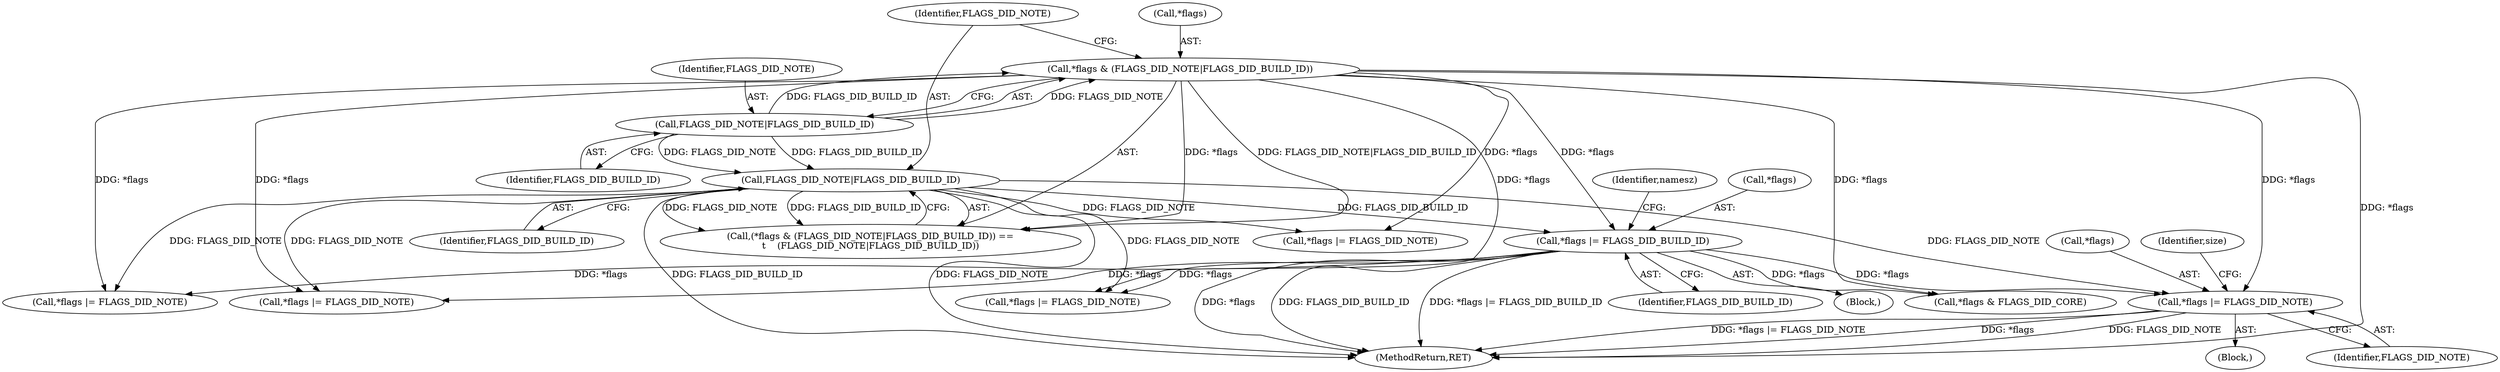 digraph "0_file_ce90e05774dd77d86cfc8dfa6da57b32816841c4_2@pointer" {
"1000650" [label="(Call,*flags |= FLAGS_DID_NOTE)"];
"1000519" [label="(Call,*flags |= FLAGS_DID_BUILD_ID)"];
"1000253" [label="(Call,*flags & (FLAGS_DID_NOTE|FLAGS_DID_BUILD_ID))"];
"1000256" [label="(Call,FLAGS_DID_NOTE|FLAGS_DID_BUILD_ID)"];
"1000259" [label="(Call,FLAGS_DID_NOTE|FLAGS_DID_BUILD_ID)"];
"1000651" [label="(Call,*flags)"];
"1000258" [label="(Identifier,FLAGS_DID_BUILD_ID)"];
"1000526" [label="(Identifier,namesz)"];
"1000941" [label="(Call,*flags & FLAGS_DID_CORE)"];
"1000254" [label="(Call,*flags)"];
"1000642" [label="(Block,)"];
"1000256" [label="(Call,FLAGS_DID_NOTE|FLAGS_DID_BUILD_ID)"];
"1000520" [label="(Call,*flags)"];
"1000257" [label="(Identifier,FLAGS_DID_NOTE)"];
"1000858" [label="(Call,*flags |= FLAGS_DID_NOTE)"];
"1000519" [label="(Call,*flags |= FLAGS_DID_BUILD_ID)"];
"1000260" [label="(Identifier,FLAGS_DID_NOTE)"];
"1000259" [label="(Call,FLAGS_DID_NOTE|FLAGS_DID_BUILD_ID)"];
"1000743" [label="(Call,*flags |= FLAGS_DID_NOTE)"];
"1000650" [label="(Call,*flags |= FLAGS_DID_NOTE)"];
"1000655" [label="(Identifier,size)"];
"1000261" [label="(Identifier,FLAGS_DID_BUILD_ID)"];
"1000253" [label="(Call,*flags & (FLAGS_DID_NOTE|FLAGS_DID_BUILD_ID))"];
"1000782" [label="(Call,*flags |= FLAGS_DID_NOTE)"];
"1000471" [label="(Block,)"];
"1000438" [label="(Call,*flags |= FLAGS_DID_NOTE)"];
"1000653" [label="(Identifier,FLAGS_DID_NOTE)"];
"1000522" [label="(Identifier,FLAGS_DID_BUILD_ID)"];
"1000252" [label="(Call,(*flags & (FLAGS_DID_NOTE|FLAGS_DID_BUILD_ID)) ==\n\t    (FLAGS_DID_NOTE|FLAGS_DID_BUILD_ID))"];
"1001244" [label="(MethodReturn,RET)"];
"1000650" -> "1000642"  [label="AST: "];
"1000650" -> "1000653"  [label="CFG: "];
"1000651" -> "1000650"  [label="AST: "];
"1000653" -> "1000650"  [label="AST: "];
"1000655" -> "1000650"  [label="CFG: "];
"1000650" -> "1001244"  [label="DDG: *flags |= FLAGS_DID_NOTE"];
"1000650" -> "1001244"  [label="DDG: *flags"];
"1000650" -> "1001244"  [label="DDG: FLAGS_DID_NOTE"];
"1000519" -> "1000650"  [label="DDG: *flags"];
"1000253" -> "1000650"  [label="DDG: *flags"];
"1000259" -> "1000650"  [label="DDG: FLAGS_DID_NOTE"];
"1000519" -> "1000471"  [label="AST: "];
"1000519" -> "1000522"  [label="CFG: "];
"1000520" -> "1000519"  [label="AST: "];
"1000522" -> "1000519"  [label="AST: "];
"1000526" -> "1000519"  [label="CFG: "];
"1000519" -> "1001244"  [label="DDG: *flags"];
"1000519" -> "1001244"  [label="DDG: FLAGS_DID_BUILD_ID"];
"1000519" -> "1001244"  [label="DDG: *flags |= FLAGS_DID_BUILD_ID"];
"1000253" -> "1000519"  [label="DDG: *flags"];
"1000259" -> "1000519"  [label="DDG: FLAGS_DID_BUILD_ID"];
"1000519" -> "1000743"  [label="DDG: *flags"];
"1000519" -> "1000782"  [label="DDG: *flags"];
"1000519" -> "1000858"  [label="DDG: *flags"];
"1000519" -> "1000941"  [label="DDG: *flags"];
"1000253" -> "1000252"  [label="AST: "];
"1000253" -> "1000256"  [label="CFG: "];
"1000254" -> "1000253"  [label="AST: "];
"1000256" -> "1000253"  [label="AST: "];
"1000260" -> "1000253"  [label="CFG: "];
"1000253" -> "1001244"  [label="DDG: *flags"];
"1000253" -> "1000252"  [label="DDG: *flags"];
"1000253" -> "1000252"  [label="DDG: FLAGS_DID_NOTE|FLAGS_DID_BUILD_ID"];
"1000256" -> "1000253"  [label="DDG: FLAGS_DID_NOTE"];
"1000256" -> "1000253"  [label="DDG: FLAGS_DID_BUILD_ID"];
"1000253" -> "1000438"  [label="DDG: *flags"];
"1000253" -> "1000743"  [label="DDG: *flags"];
"1000253" -> "1000782"  [label="DDG: *flags"];
"1000253" -> "1000858"  [label="DDG: *flags"];
"1000253" -> "1000941"  [label="DDG: *flags"];
"1000256" -> "1000258"  [label="CFG: "];
"1000257" -> "1000256"  [label="AST: "];
"1000258" -> "1000256"  [label="AST: "];
"1000256" -> "1000259"  [label="DDG: FLAGS_DID_NOTE"];
"1000256" -> "1000259"  [label="DDG: FLAGS_DID_BUILD_ID"];
"1000259" -> "1000252"  [label="AST: "];
"1000259" -> "1000261"  [label="CFG: "];
"1000260" -> "1000259"  [label="AST: "];
"1000261" -> "1000259"  [label="AST: "];
"1000252" -> "1000259"  [label="CFG: "];
"1000259" -> "1001244"  [label="DDG: FLAGS_DID_NOTE"];
"1000259" -> "1001244"  [label="DDG: FLAGS_DID_BUILD_ID"];
"1000259" -> "1000252"  [label="DDG: FLAGS_DID_NOTE"];
"1000259" -> "1000252"  [label="DDG: FLAGS_DID_BUILD_ID"];
"1000259" -> "1000438"  [label="DDG: FLAGS_DID_NOTE"];
"1000259" -> "1000743"  [label="DDG: FLAGS_DID_NOTE"];
"1000259" -> "1000782"  [label="DDG: FLAGS_DID_NOTE"];
"1000259" -> "1000858"  [label="DDG: FLAGS_DID_NOTE"];
}
